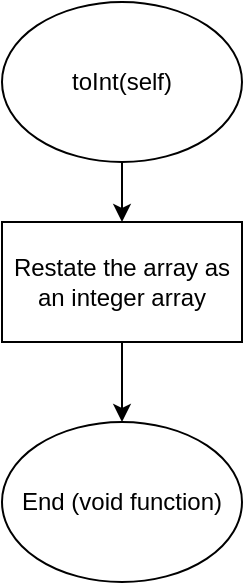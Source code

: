 <mxfile version="13.8.0" type="google"><diagram id="39CAmCGomTnWvBm-EWIP" name="Page-1"><mxGraphModel dx="1278" dy="490" grid="1" gridSize="10" guides="1" tooltips="1" connect="1" arrows="1" fold="1" page="1" pageScale="1" pageWidth="850" pageHeight="1100" math="0" shadow="0"><root><mxCell id="0"/><mxCell id="1" parent="0"/><mxCell id="Xn__9-xq92crlN8pLMw5-4" value="" style="edgeStyle=orthogonalEdgeStyle;rounded=0;orthogonalLoop=1;jettySize=auto;html=1;" edge="1" parent="1" source="Xn__9-xq92crlN8pLMw5-1" target="Xn__9-xq92crlN8pLMw5-3"><mxGeometry relative="1" as="geometry"/></mxCell><mxCell id="Xn__9-xq92crlN8pLMw5-1" value="toInt(self)" style="ellipse;whiteSpace=wrap;html=1;" vertex="1" parent="1"><mxGeometry x="30" y="40" width="120" height="80" as="geometry"/></mxCell><mxCell id="Xn__9-xq92crlN8pLMw5-7" value="" style="edgeStyle=orthogonalEdgeStyle;rounded=0;orthogonalLoop=1;jettySize=auto;html=1;" edge="1" parent="1" source="Xn__9-xq92crlN8pLMw5-3" target="Xn__9-xq92crlN8pLMw5-6"><mxGeometry relative="1" as="geometry"/></mxCell><mxCell id="Xn__9-xq92crlN8pLMw5-3" value="Restate the array as an integer array" style="whiteSpace=wrap;html=1;" vertex="1" parent="1"><mxGeometry x="30" y="150" width="120" height="60" as="geometry"/></mxCell><mxCell id="Xn__9-xq92crlN8pLMw5-6" value="End (void function)" style="ellipse;whiteSpace=wrap;html=1;" vertex="1" parent="1"><mxGeometry x="30" y="250" width="120" height="80" as="geometry"/></mxCell></root></mxGraphModel></diagram></mxfile>
